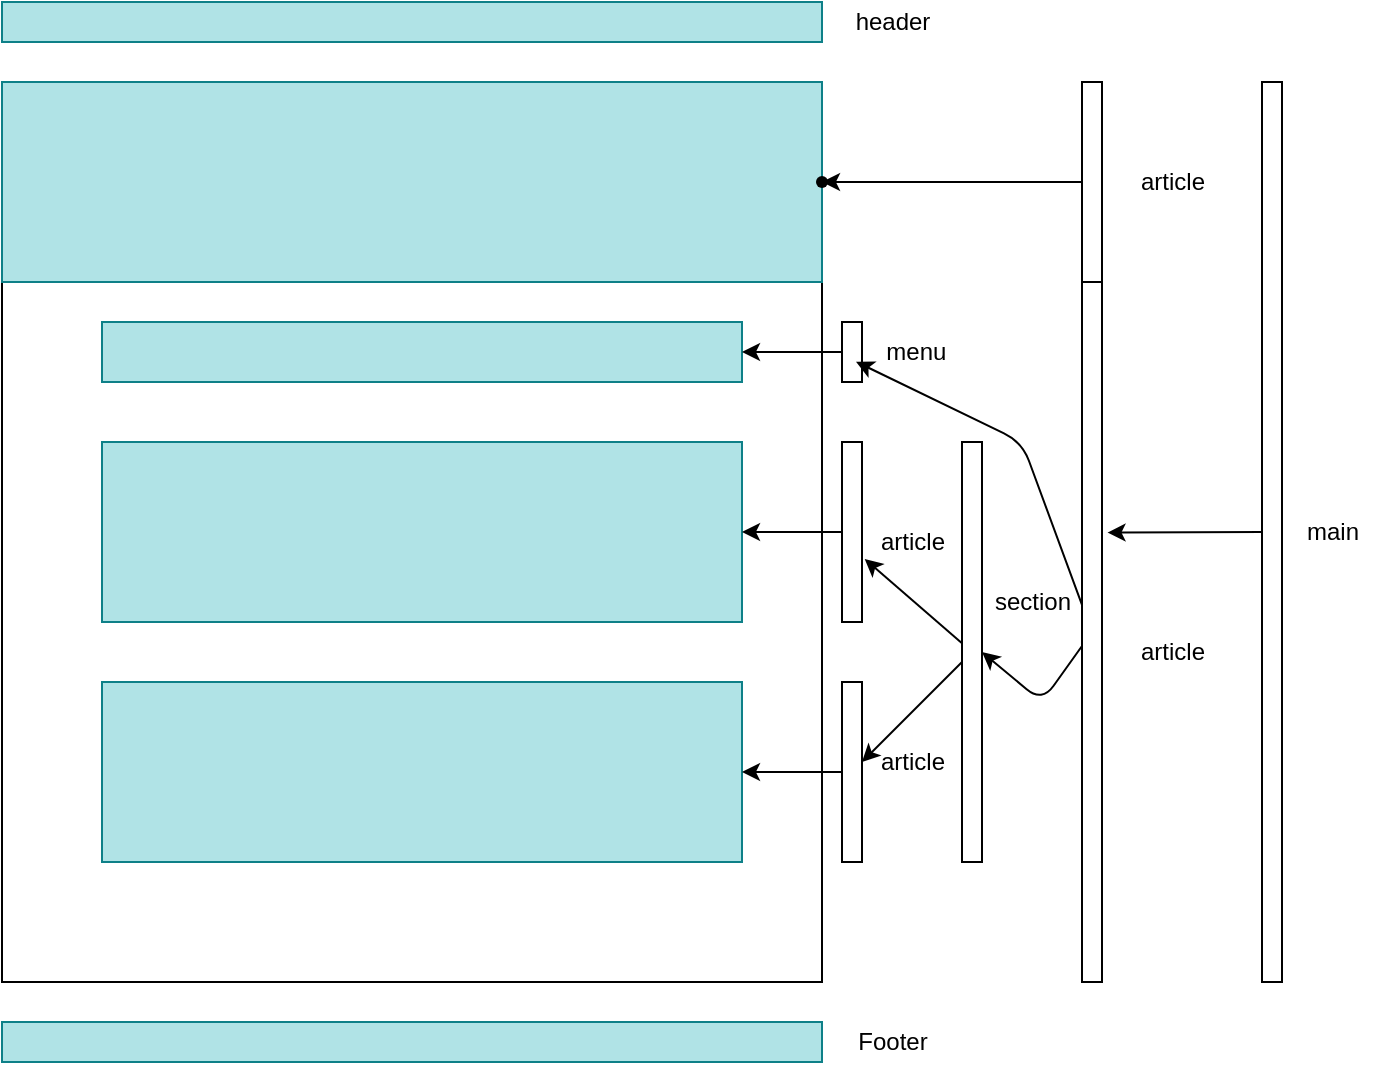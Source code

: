<mxfile><diagram name="Page-1" id="c37626ed-c26b-45fb-9056-f9ebc6bb27b6"><mxGraphModel dx="890" dy="374" grid="1" gridSize="10" guides="1" tooltips="1" connect="1" arrows="1" fold="1" page="1" pageScale="1" pageWidth="1100" pageHeight="850" background="none" math="0" shadow="0"><root><mxCell id="0"/><mxCell id="1" parent="0"/><mxCell id="7" value="" style="group" parent="1" vertex="1" connectable="0"><mxGeometry x="570" y="140" width="410" height="450" as="geometry"/></mxCell><mxCell id="3" value="" style="whiteSpace=wrap;html=1;" parent="7" vertex="1"><mxGeometry width="410" height="450" as="geometry"/></mxCell><mxCell id="4" value="" style="whiteSpace=wrap;html=1;fillColor=#b0e3e6;strokeColor=#0e8088;" parent="7" vertex="1"><mxGeometry width="410" height="100" as="geometry"/></mxCell><mxCell id="5" value="" style="whiteSpace=wrap;html=1;fillColor=#b0e3e6;strokeColor=#0e8088;" parent="7" vertex="1"><mxGeometry x="50" y="120" width="320" height="30" as="geometry"/></mxCell><mxCell id="22" value="&lt;span style=&quot;color: rgba(0 , 0 , 0 , 0) ; font-family: monospace ; font-size: 0px&quot;&gt;%3CmxGraphModel%3E%3Croot%3E%3CmxCell%20id%3D%220%22%2F%3E%3CmxCell%20id%3D%221%22%20parent%3D%220%22%2F%3E%3CmxCell%20id%3D%222%22%20value%3D%22%22%20style%3D%22group%22%20vertex%3D%221%22%20connectable%3D%220%22%20parent%3D%221%22%3E%3CmxGeometry%20x%3D%22550%22%20y%3D%22140%22%20width%3D%22410%22%20height%3D%22450%22%20as%3D%22geometry%22%2F%3E%3C%2FmxCell%3E%3CmxCell%20id%3D%223%22%20value%3D%22%22%20style%3D%22whiteSpace%3Dwrap%3Bhtml%3D1%3B%22%20vertex%3D%221%22%20parent%3D%222%22%3E%3CmxGeometry%20width%3D%22410%22%20height%3D%22450%22%20as%3D%22geometry%22%2F%3E%3C%2FmxCell%3E%3CmxCell%20id%3D%224%22%20value%3D%22%22%20style%3D%22whiteSpace%3Dwrap%3Bhtml%3D1%3BfillColor%3D%23b0e3e6%3BstrokeColor%3D%230e8088%3B%22%20vertex%3D%221%22%20parent%3D%222%22%3E%3CmxGeometry%20width%3D%22410%22%20height%3D%22100%22%20as%3D%22geometry%22%2F%3E%3C%2FmxCell%3E%3CmxCell%20id%3D%225%22%20value%3D%22%22%20style%3D%22whiteSpace%3Dwrap%3Bhtml%3D1%3BfillColor%3D%23b0e3e6%3BstrokeColor%3D%230e8088%3B%22%20vertex%3D%221%22%20parent%3D%222%22%3E%3CmxGeometry%20x%3D%2250%22%20y%3D%22120%22%20width%3D%22320%22%20height%3D%2230%22%20as%3D%22geometry%22%2F%3E%3C%2FmxCell%3E%3CmxCell%20id%3D%226%22%20value%3D%22%22%20style%3D%22whiteSpace%3Dwrap%3Bhtml%3D1%3BfillColor%3D%23b0e3e6%3BstrokeColor%3D%230e8088%3B%22%20vertex%3D%221%22%20parent%3D%222%22%3E%3CmxGeometry%20x%3D%2250%22%20y%3D%22170%22%20width%3D%22320%22%20height%3D%2290%22%20as%3D%22geometry%22%2F%3E%3C%2FmxCell%3E%3C%2Froot%3E%3C%2FmxGraphModel%3E&lt;/span&gt;" style="whiteSpace=wrap;html=1;fillColor=#b0e3e6;strokeColor=#0e8088;" parent="7" vertex="1"><mxGeometry x="50" y="180" width="320" height="90" as="geometry"/></mxCell><mxCell id="6" value="&lt;span style=&quot;color: rgba(0 , 0 , 0 , 0) ; font-family: monospace ; font-size: 0px&quot;&gt;%3CmxGraphModel%3E%3Croot%3E%3CmxCell%20id%3D%220%22%2F%3E%3CmxCell%20id%3D%221%22%20parent%3D%220%22%2F%3E%3CmxCell%20id%3D%222%22%20value%3D%22%22%20style%3D%22group%22%20vertex%3D%221%22%20connectable%3D%220%22%20parent%3D%221%22%3E%3CmxGeometry%20x%3D%22550%22%20y%3D%22140%22%20width%3D%22410%22%20height%3D%22450%22%20as%3D%22geometry%22%2F%3E%3C%2FmxCell%3E%3CmxCell%20id%3D%223%22%20value%3D%22%22%20style%3D%22whiteSpace%3Dwrap%3Bhtml%3D1%3B%22%20vertex%3D%221%22%20parent%3D%222%22%3E%3CmxGeometry%20width%3D%22410%22%20height%3D%22450%22%20as%3D%22geometry%22%2F%3E%3C%2FmxCell%3E%3CmxCell%20id%3D%224%22%20value%3D%22%22%20style%3D%22whiteSpace%3Dwrap%3Bhtml%3D1%3BfillColor%3D%23b0e3e6%3BstrokeColor%3D%230e8088%3B%22%20vertex%3D%221%22%20parent%3D%222%22%3E%3CmxGeometry%20width%3D%22410%22%20height%3D%22100%22%20as%3D%22geometry%22%2F%3E%3C%2FmxCell%3E%3CmxCell%20id%3D%225%22%20value%3D%22%22%20style%3D%22whiteSpace%3Dwrap%3Bhtml%3D1%3BfillColor%3D%23b0e3e6%3BstrokeColor%3D%230e8088%3B%22%20vertex%3D%221%22%20parent%3D%222%22%3E%3CmxGeometry%20x%3D%2250%22%20y%3D%22120%22%20width%3D%22320%22%20height%3D%2230%22%20as%3D%22geometry%22%2F%3E%3C%2FmxCell%3E%3CmxCell%20id%3D%226%22%20value%3D%22%22%20style%3D%22whiteSpace%3Dwrap%3Bhtml%3D1%3BfillColor%3D%23b0e3e6%3BstrokeColor%3D%230e8088%3B%22%20vertex%3D%221%22%20parent%3D%222%22%3E%3CmxGeometry%20x%3D%2250%22%20y%3D%22170%22%20width%3D%22320%22%20height%3D%2290%22%20as%3D%22geometry%22%2F%3E%3C%2FmxCell%3E%3C%2Froot%3E%3C%2FmxGraphModel%3E&lt;/span&gt;" style="whiteSpace=wrap;html=1;fillColor=#b0e3e6;strokeColor=#0e8088;" parent="7" vertex="1"><mxGeometry x="50" y="300" width="320" height="90" as="geometry"/></mxCell><mxCell id="8" value="article" style="text;html=1;resizable=0;autosize=1;align=center;verticalAlign=middle;points=[];fillColor=none;strokeColor=none;rounded=0;" parent="1" vertex="1"><mxGeometry x="1130" y="180" width="50" height="20" as="geometry"/></mxCell><mxCell id="40" value="" style="edgeStyle=none;html=1;entryX=1;entryY=0.5;entryDx=0;entryDy=0;" parent="1" source="9" target="30" edge="1"><mxGeometry relative="1" as="geometry"><Array as="points"><mxPoint x="1090" y="450"/></Array></mxGeometry></mxCell><mxCell id="44" value="" style="edgeStyle=none;html=1;entryX=-0.06;entryY=0.743;entryDx=0;entryDy=0;entryPerimeter=0;" parent="1" source="9" target="24" edge="1"><mxGeometry relative="1" as="geometry"><mxPoint x="1040" y="350" as="targetPoint"/><Array as="points"><mxPoint x="1080" y="320"/></Array></mxGeometry></mxCell><mxCell id="9" value="" style="whiteSpace=wrap;html=1;fillColor=none;" parent="1" vertex="1"><mxGeometry x="1110" y="240" width="10" height="350" as="geometry"/></mxCell><mxCell id="43" value="" style="edgeStyle=none;html=1;" parent="1" source="10" target="42" edge="1"><mxGeometry relative="1" as="geometry"/></mxCell><mxCell id="10" value="" style="whiteSpace=wrap;html=1;fillColor=none;" parent="1" vertex="1"><mxGeometry x="1110" y="140" width="10" height="100" as="geometry"/></mxCell><mxCell id="11" value="article" style="text;html=1;resizable=0;autosize=1;align=center;verticalAlign=middle;points=[];fillColor=none;strokeColor=none;rounded=0;" parent="1" vertex="1"><mxGeometry x="1130" y="415" width="50" height="20" as="geometry"/></mxCell><mxCell id="33" value="" style="edgeStyle=none;html=1;" parent="1" source="23" target="5" edge="1"><mxGeometry relative="1" as="geometry"/></mxCell><mxCell id="23" value="" style="whiteSpace=wrap;html=1;fillColor=none;" parent="1" vertex="1"><mxGeometry x="990" y="260" width="10" height="30" as="geometry"/></mxCell><mxCell id="24" value="&amp;nbsp;menu" style="text;html=1;resizable=0;autosize=1;align=center;verticalAlign=middle;points=[];fillColor=none;strokeColor=none;rounded=0;" parent="1" vertex="1"><mxGeometry x="1000" y="265" width="50" height="20" as="geometry"/></mxCell><mxCell id="34" value="" style="edgeStyle=none;html=1;" parent="1" source="27" target="22" edge="1"><mxGeometry relative="1" as="geometry"/></mxCell><mxCell id="27" value="" style="whiteSpace=wrap;html=1;fillColor=none;" parent="1" vertex="1"><mxGeometry x="990" y="320" width="10" height="90" as="geometry"/></mxCell><mxCell id="35" value="" style="edgeStyle=none;html=1;" parent="1" source="28" target="6" edge="1"><mxGeometry relative="1" as="geometry"/></mxCell><mxCell id="28" value="" style="whiteSpace=wrap;html=1;fillColor=none;" parent="1" vertex="1"><mxGeometry x="990" y="440" width="10" height="90" as="geometry"/></mxCell><mxCell id="29" value="section" style="text;html=1;resizable=0;autosize=1;align=center;verticalAlign=middle;points=[];fillColor=none;strokeColor=none;rounded=0;" parent="1" vertex="1"><mxGeometry x="1060" y="390" width="50" height="20" as="geometry"/></mxCell><mxCell id="36" value="" style="edgeStyle=none;html=1;" parent="1" source="30" target="28" edge="1"><mxGeometry relative="1" as="geometry"/></mxCell><mxCell id="37" value="" style="edgeStyle=none;html=1;entryX=0.027;entryY=0.925;entryDx=0;entryDy=0;entryPerimeter=0;" parent="1" source="30" target="31" edge="1"><mxGeometry relative="1" as="geometry"/></mxCell><mxCell id="30" value="" style="whiteSpace=wrap;html=1;fillColor=none;" parent="1" vertex="1"><mxGeometry x="1050" y="320" width="10" height="210" as="geometry"/></mxCell><mxCell id="31" value="article" style="text;html=1;resizable=0;autosize=1;align=center;verticalAlign=middle;points=[];fillColor=none;strokeColor=none;rounded=0;" parent="1" vertex="1"><mxGeometry x="1000" y="360" width="50" height="20" as="geometry"/></mxCell><mxCell id="32" value="article" style="text;html=1;resizable=0;autosize=1;align=center;verticalAlign=middle;points=[];fillColor=none;strokeColor=none;rounded=0;" parent="1" vertex="1"><mxGeometry x="1000" y="470" width="50" height="20" as="geometry"/></mxCell><mxCell id="42" value="" style="shape=waypoint;sketch=0;size=6;pointerEvents=1;points=[];fillColor=none;resizable=0;rotatable=0;perimeter=centerPerimeter;snapToPoint=1;" parent="1" vertex="1"><mxGeometry x="960" y="170" width="40" height="40" as="geometry"/></mxCell><mxCell id="51" value="" style="whiteSpace=wrap;html=1;fillColor=#b0e3e6;strokeColor=#0e8088;" parent="1" vertex="1"><mxGeometry x="570" y="100" width="410" height="20" as="geometry"/></mxCell><mxCell id="52" value="header" style="text;html=1;resizable=0;autosize=1;align=center;verticalAlign=middle;points=[];fillColor=none;strokeColor=none;rounded=0;" parent="1" vertex="1"><mxGeometry x="990" y="100" width="50" height="20" as="geometry"/></mxCell><mxCell id="53" value="" style="whiteSpace=wrap;html=1;fillColor=#b0e3e6;strokeColor=#0e8088;" parent="1" vertex="1"><mxGeometry x="570" y="610" width="410" height="20" as="geometry"/></mxCell><mxCell id="54" value="Footer" style="text;html=1;resizable=0;autosize=1;align=center;verticalAlign=middle;points=[];fillColor=none;strokeColor=none;rounded=0;" parent="1" vertex="1"><mxGeometry x="990" y="610" width="50" height="20" as="geometry"/></mxCell><mxCell id="56" value="" style="edgeStyle=none;html=1;entryX=1.276;entryY=0.358;entryDx=0;entryDy=0;entryPerimeter=0;" parent="1" source="55" target="9" edge="1"><mxGeometry relative="1" as="geometry"/></mxCell><mxCell id="55" value="" style="whiteSpace=wrap;html=1;fillColor=none;" parent="1" vertex="1"><mxGeometry x="1200" y="140" width="10" height="450" as="geometry"/></mxCell><mxCell id="57" value="main" style="text;html=1;resizable=0;autosize=1;align=center;verticalAlign=middle;points=[];fillColor=none;strokeColor=none;rounded=0;" parent="1" vertex="1"><mxGeometry x="1215" y="355" width="40" height="20" as="geometry"/></mxCell></root></mxGraphModel></diagram></mxfile>